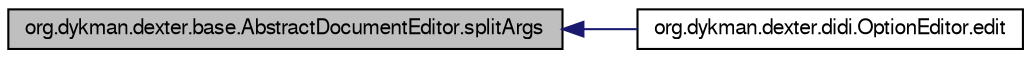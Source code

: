 digraph G
{
  bgcolor="transparent";
  edge [fontname="FreeSans",fontsize=10,labelfontname="FreeSans",labelfontsize=10];
  node [fontname="FreeSans",fontsize=10,shape=record];
  rankdir=LR;
  Node1 [label="org.dykman.dexter.base.AbstractDocumentEditor.splitArgs",height=0.2,width=0.4,color="black", fillcolor="grey75", style="filled" fontcolor="black"];
  Node1 -> Node2 [dir=back,color="midnightblue",fontsize=10,style="solid",fontname="FreeSans"];
  Node2 [label="org.dykman.dexter.didi.OptionEditor.edit",height=0.2,width=0.4,color="black",URL="$classorg_1_1dykman_1_1dexter_1_1didi_1_1OptionEditor.html#5c3b0da322270cab925c249065e26781"];
}
